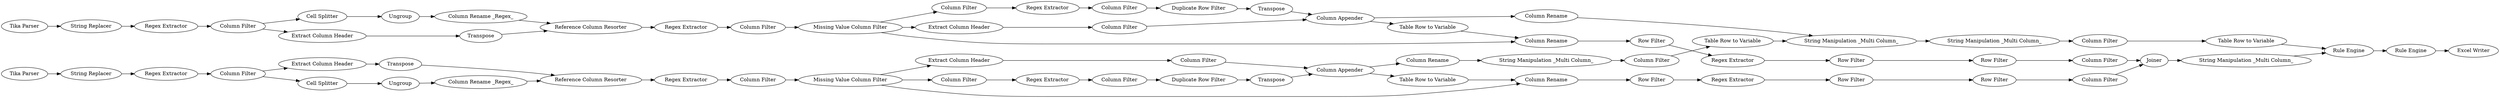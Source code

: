 digraph {
	41 -> 42
	44 -> 47
	54 -> 57
	56 -> 63
	59 -> 60
	19 -> 21
	57 -> 61
	28 -> 35
	43 -> 102
	45 -> 49
	11 -> 12
	80 -> 88
	102 -> 71
	37 -> 39
	91 -> 97
	101 -> 105
	74 -> 79
	18 -> 19
	86 -> 87
	25 -> 26
	20 -> 22
	73 -> 84
	22 -> 24
	44 -> 58
	22 -> 37
	35 -> 36
	47 -> 48
	88 -> 97
	48 -> 57
	65 -> 69
	46 -> 45
	53 -> 55
	57 -> 73
	62 -> 66
	44 -> 46
	13 -> 14
	42 -> 43
	60 -> 56
	39 -> 41
	17 -> 20
	84 -> 86
	21 -> 11
	50 -> 54
	12 -> 13
	63 -> 68
	36 -> 74
	38 -> 37
	16 -> 14
	21 -> 15
	61 -> 58
	24 -> 23
	66 -> 67
	26 -> 36
	64 -> 65
	23 -> 27
	2 -> 18
	70 -> 103
	36 -> 38
	99 -> 80
	14 -> 17
	79 -> 99
	103 -> 71
	97 -> 101
	69 -> 59
	87 -> 79
	69 -> 52
	1 -> 64
	27 -> 28
	58 -> 62
	22 -> 25
	55 -> 56
	67 -> 70
	15 -> 16
	49 -> 50
	52 -> 53
	71 -> 91
	68 -> 44
	91 [label="String Manipulation _Multi Column_"]
	27 [label="Column Filter"]
	57 [label="Column Appender"]
	55 [label="Column Rename _Regex_"]
	103 [label="Column Filter"]
	79 [label="String Manipulation _Multi Column_"]
	45 [label="Regex Extractor"]
	52 [label="Cell Splitter"]
	18 [label="String Replacer"]
	21 [label="Column Filter"]
	26 [label="Column Filter"]
	58 [label="Column Rename"]
	74 [label="Column Rename"]
	97 [label="Rule Engine"]
	105 [label="Excel Writer"]
	17 [label="Regex Extractor"]
	19 [label="Regex Extractor"]
	80 [label="Column Filter"]
	24 [label="Column Filter"]
	64 [label="String Replacer"]
	49 [label="Column Filter"]
	84 [label="String Manipulation _Multi Column_"]
	41 [label="Regex Extractor"]
	56 [label="Reference Column Resorter"]
	15 [label="Extract Column Header"]
	25 [label="Extract Column Header"]
	54 [label=Transpose]
	12 [label=Ungroup]
	59 [label="Extract Column Header"]
	86 [label="Column Filter"]
	16 [label=Transpose]
	48 [label="Column Filter"]
	50 [label="Duplicate Row Filter"]
	1 [label="Tika Parser"]
	42 [label="Row Filter"]
	22 [label="Missing Value Column Filter"]
	53 [label=Ungroup]
	28 [label="Duplicate Row Filter"]
	68 [label="Column Filter"]
	67 [label="Row Filter"]
	11 [label="Cell Splitter"]
	23 [label="Regex Extractor"]
	47 [label="Extract Column Header"]
	87 [label="Table Row to Variable"]
	63 [label="Regex Extractor"]
	61 [label="Table Row to Variable"]
	101 [label="Rule Engine"]
	14 [label="Reference Column Resorter"]
	38 [label="Table Row to Variable"]
	60 [label=Transpose]
	99 [label="String Manipulation _Multi Column_"]
	13 [label="Column Rename _Regex_"]
	20 [label="Column Filter"]
	35 [label=Transpose]
	43 [label="Row Filter"]
	102 [label="Column Filter"]
	44 [label="Missing Value Column Filter"]
	62 [label="Row Filter"]
	66 [label="Regex Extractor"]
	36 [label="Column Appender"]
	65 [label="Regex Extractor"]
	46 [label="Column Filter"]
	69 [label="Column Filter"]
	70 [label="Row Filter"]
	71 [label=Joiner]
	88 [label="Table Row to Variable"]
	39 [label="Row Filter"]
	73 [label="Column Rename"]
	2 [label="Tika Parser"]
	37 [label="Column Rename"]
	rankdir=LR
}
